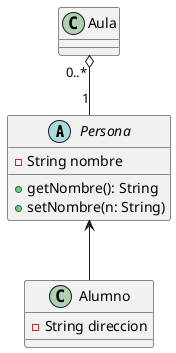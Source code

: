 @startuml  
Persona <-- Alumno
Aula "0..*" o-- "1" Persona
class Aula {

}
abstract class Persona {
    - String nombre
    + getNombre(): String
    + setNombre(n: String)
}

class Alumno {
    - String direccion
}
@enduml